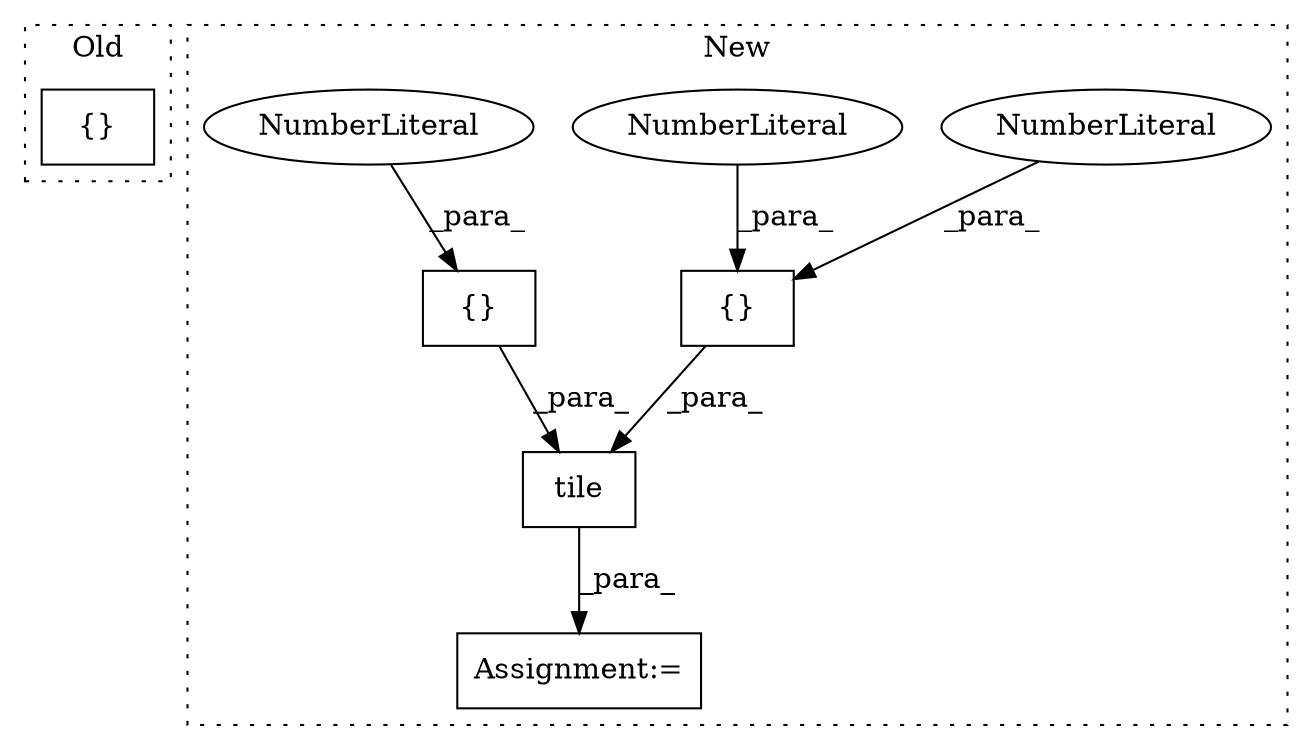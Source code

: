 digraph G {
subgraph cluster0 {
1 [label="{}" a="4" s="7182,7208" l="1,1" shape="box"];
label = "Old";
style="dotted";
}
subgraph cluster1 {
2 [label="tile" a="32" s="7161,7210" l="5,2" shape="box"];
3 [label="{}" a="4" s="7110,7118" l="1,1" shape="box"];
4 [label="NumberLiteral" a="34" s="7115" l="3" shape="ellipse"];
5 [label="NumberLiteral" a="34" s="7111" l="3" shape="ellipse"];
6 [label="Assignment:=" a="7" s="7157" l="1" shape="box"];
7 [label="{}" a="4" s="7130,7140" l="1,1" shape="box"];
8 [label="NumberLiteral" a="34" s="7131" l="4" shape="ellipse"];
label = "New";
style="dotted";
}
2 -> 6 [label="_para_"];
3 -> 2 [label="_para_"];
4 -> 3 [label="_para_"];
5 -> 3 [label="_para_"];
7 -> 2 [label="_para_"];
8 -> 7 [label="_para_"];
}